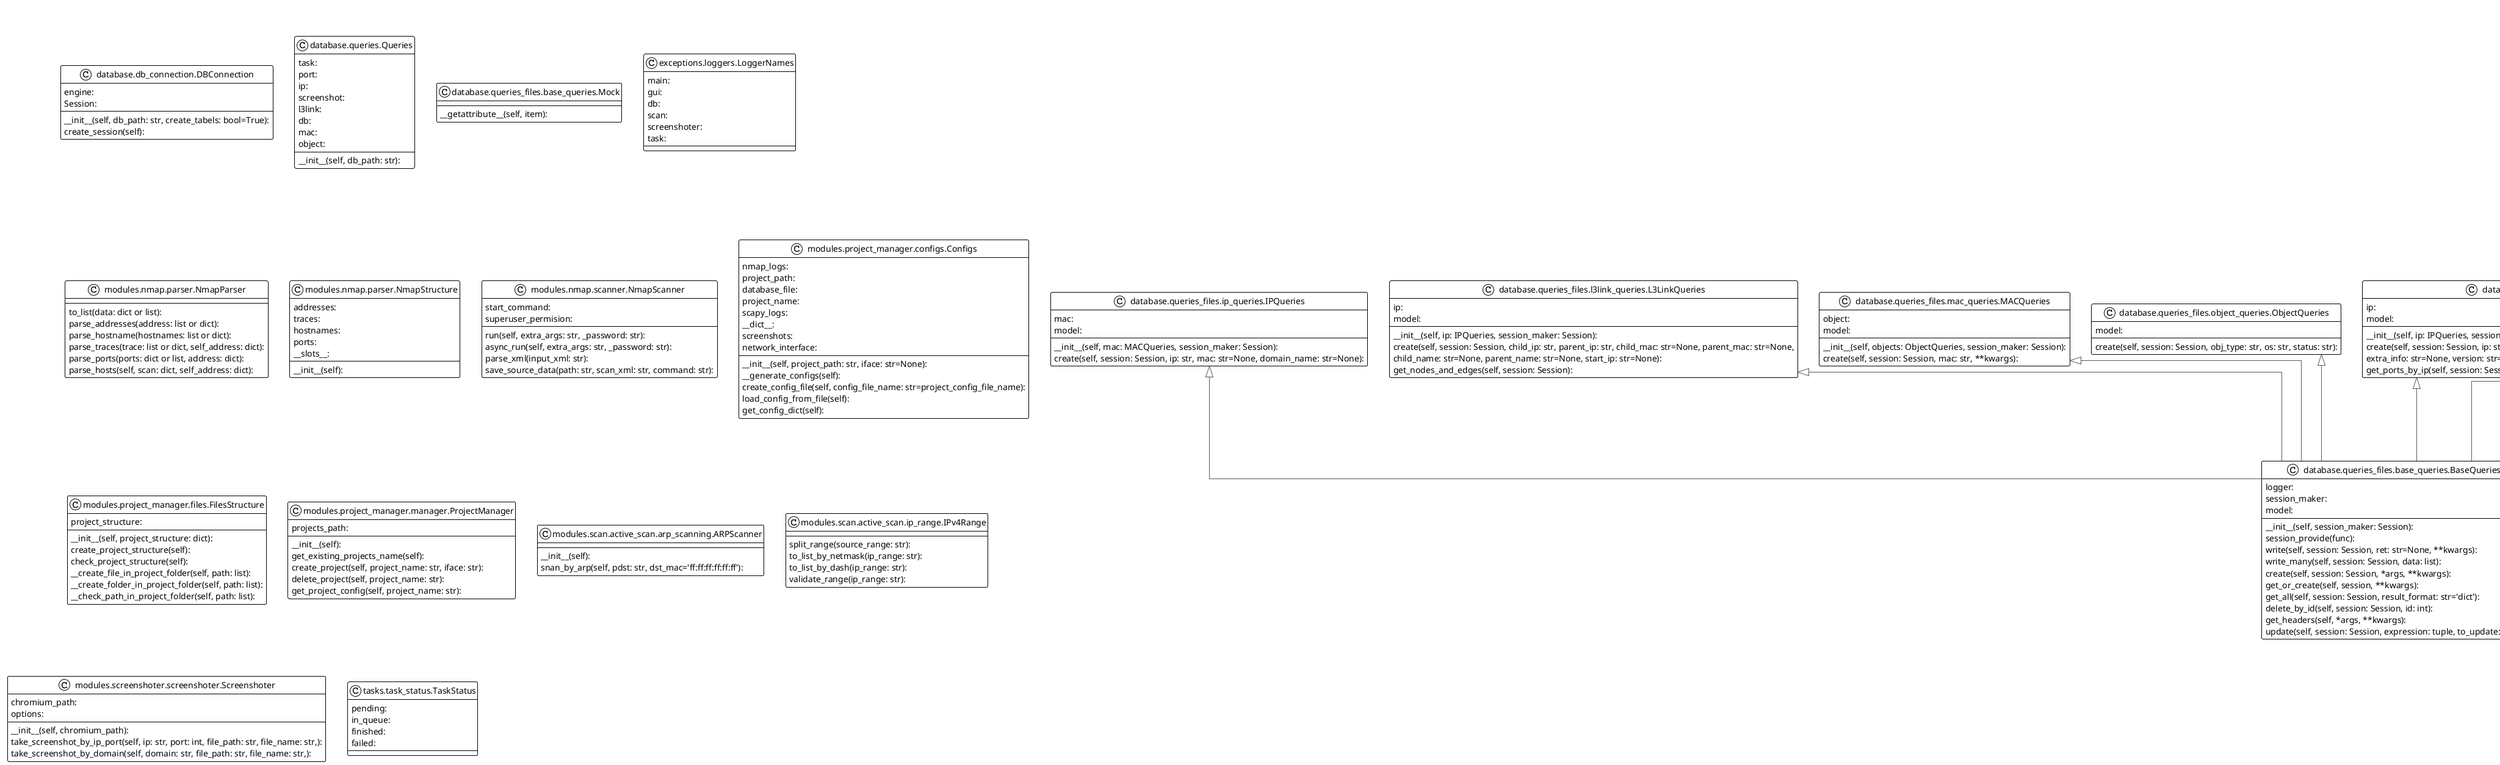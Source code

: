 @startuml

!theme plain
top to bottom direction
skinparam linetype ortho

class ABC
class Base
class Exception
class Timer
class node44 as "database.db_connection.DBConnection" {
   engine: 
   Session: 
   __init__(self, db_path: str, create_tabels: bool=True): 
   create_session(self): 
}
class node21 as "database.models.BaseModel" {
   logger: 
   __eq__(self, other): 
   to_dict(self): 
}
class node27 as "database.models.IP" {
   __tablename__: 
   id: 
   mac: 
   _mac: 
   ip: 
   domain_name: 
   _host_ip: 
   to_dict(self): 
}
class node30 as "database.models.L3Link" {
   __tablename__: 
   id: 
   child_ip: 
   _child_ip: 
   parent_ip: 
   _parent_ip: 
   to_dict(self): 
}
class node56 as "database.models.MAC" {
   __tablename__: 
   id: 
   mac: 
   object: 
   _obj: 
   _ip: 
   to_dict(self): 
}
class node45 as "database.models.Object" {
   __tablename__: 
   id: 
   object_type: 
   os: 
   status: 
   _mac: 
}
class node54 as "database.models.Port" {
   __tablename__: 
   id: 
   ip: 
   _ip: 
   _screenshot: 
   port: 
   service_name: 
   state: 
   product: 
   extra_info: 
   version: 
   os_type: 
   cpe: 
   to_dict(self): 
}
class node23 as "database.models.Screenshot" {
   __tablename__: 
   id: 
   port: 
   _port: 
   screenshot_path: 
   task: 
   _task: 
   domain: 
   to_dict(self): 
}
class node43 as "database.models.Task" {
   __tablename__: 
   id: 
   status: 
   created: 
   started: 
   finished: 
   params: 
   comment: 
}
class node46 as "database.queries.Queries" {
   task: 
   port: 
   ip: 
   screenshot: 
   l3link: 
   db: 
   mac: 
   object: 
   __init__(self, db_path: str): 
}
class node20 as "database.queries_files.base_queries.BaseQueries" {
   logger: 
   session_maker: 
   model: 
   __init__(self, session_maker: Session): 
   session_provide(func): 
   write(self, session: Session, ret: str=None, **kwargs): 
   write_many(self, session: Session, data: list): 
   create(self, session: Session, *args, **kwargs): 
   get_or_create(self, session, **kwargs): 
   get_all(self, session: Session, result_format: str='dict'): 
   delete_by_id(self, session: Session, id: int): 
   get_headers(self, *args, **kwargs): 
   update(self, session: Session, expression: tuple, to_update: dict): 
}
class node1 as "database.queries_files.base_queries.Mock" {
   __getattribute__(self, item): 
}
class node5 as "database.queries_files.ip_queries.IPQueries" {
   mac: 
   model: 
   __init__(self, mac: MACQueries, session_maker: Session): 
   create(self, session: Session, ip: str, mac: str=None, domain_name: str=None): 
}
class node11 as "database.queries_files.l3link_queries.L3LinkQueries" {
   ip: 
   model: 
   __init__(self, ip: IPQueries, session_maker: Session): 
   create(self, session: Session, child_ip: str, parent_ip: str, child_mac: str=None, parent_mac: str=None,
                         child_name: str=None, parent_name: str=None, start_ip: str=None): 
   get_nodes_and_edges(self, session: Session): 
}
class node33 as "database.queries_files.mac_queries.MACQueries" {
   object: 
   model: 
   __init__(self, objects: ObjectQueries, session_maker: Session): 
   create(self, session: Session, mac: str, **kwargs): 
}
class node3 as "database.queries_files.object_queries.ObjectQueries" {
   model: 
   create(self, session: Session, obj_type: str, os: str, status: str): 
}
class node36 as "database.queries_files.port_queries.PortQueries" {
   ip: 
   model: 
   __init__(self, ip: IPQueries, session_maker: Session): 
   create(self, session: Session, ip: str, port: int, mac: str=None, service: str=None, product: str=None,
                         extra_info: str=None, version: str=None, os_type: str=None, cpe: str=None, state: str=None, **kwargs): 
   get_ports_by_ip(self, session: Session, ip_id: int): 
}
class node48 as "database.queries_files.screenshot_queries.ScreenshotQueries" {
   task: 
   port: 
   model: 
   __init__(self, task: TaskQueries, port: PortQueries, session_maker: Session): 
   create(self, session: Session, path: str, task_id: int, ip: str=None, port: int=None, domain: str=None): 
}
class node25 as "database.queries_files.task_queries.TaskQueries" {
   model: 
   create(self, session: Session, status: str, params: dict): 
   set_pending_status(self, session: Session, index: int): 
   set_finished_status(self, session: Session, index: int): 
   set_failed_status(self, session: Session, index: int, error_message: str): 
   get_last_finished_tasks(self, session: Session, interval: int): 
   get_not_finished_tasks(self, session: Session): 
}
class node8 as "exceptions.loggers.LoggerNames" {
   main: 
   gui: 
   db: 
   scan: 
   screenshoter: 
   task: 
}
class node49 as "exceptions.screenshoter_exceptions.ConnectionError" {
   message: 
   __init__(self, url: str, message: str): 
}
class node6 as "exceptions.snanners_exceptions.NmapCommandError" {
   message: 
   __init__(self, message: str): 
}
class node42 as "exceptions.snanners_exceptions.NmapParserError" {
   message: 
   __init__(self): 
}
class node22 as "exceptions.snanners_exceptions.NmapSaverError" {
   message: 
   __init__(self, filepath: str): 
}
class node17 as "modules.abstract_module.AbstractModule" {
   execute_async(self, *args, **kwargs): 
   execute(self, *args, **kwargs): 
}
class node4 as "modules.nmap.module.NmapModule" {
   parser: 
   scanner: 
   __init__(self): 
   execute(self, iface: str): 
   execute_async(self, iface: str): 
}
class node19 as "modules.nmap.parser.NmapParser" {
   to_list(data: dict or list): 
   parse_addresses(address: list or dict): 
   parse_hostname(hostnames: list or dict): 
   parse_traces(trace: list or dict, self_address: dict): 
   parse_ports(ports: dict or list, address: dict): 
   parse_hosts(self, scan: dict, self_address: dict): 
}
class node40 as "modules.nmap.parser.NmapStructure" {
   addresses: 
   traces: 
   hostnames: 
   ports: 
   __slots__: 
   __init__(self): 
}
class node28 as "modules.nmap.scanner.NmapScanner" {
   start_command: 
   superuser_permision: 
   run(self, extra_args: str, _password: str): 
   async_run(self, extra_args: str, _password: str): 
   parse_xml(input_xml: str): 
   save_source_data(path: str, scan_xml: str, command: str): 
}
class node57 as "modules.project_manager.configs.Configs" {
   nmap_logs: 
   project_path: 
   database_file: 
   project_name: 
   scapy_logs: 
   __dict__: 
   screenshots: 
   network_interface: 
   __init__(self, project_path: str, iface: str=None): 
   __generate_configs(self): 
   create_config_file(self, config_file_name: str=project_config_file_name): 
   load_config_from_file(self): 
   get_config_dict(self): 
}
class node59 as "modules.project_manager.files.FilesStructure" {
   project_structure: 
   __init__(self, project_structure: dict): 
   create_project_structure(self): 
   check_project_structure(self): 
   __create_file_in_project_folder(self, path: list): 
   __create_folder_in_project_folder(self, path: list): 
   __check_path_in_project_folder(self, path: list): 
}
class node39 as "modules.project_manager.manager.ProjectManager" {
   projects_path: 
   __init__(self): 
   get_existing_projects_name(self): 
   create_project(self, project_name: str, iface: str): 
   delete_project(self, project_name: str): 
   get_project_config(self, project_name: str): 
}
class node35 as "modules.scan.active_scan.arp_scanning.ARPScanner" {
   __init__(self): 
   snan_by_arp(self, pdst: str, dst_mac='ff:ff:ff:ff:ff:ff'): 
}
class node52 as "modules.scan.active_scan.ip_range.IPv4Range" {
   split_range(source_range: str): 
   to_list_by_netmask(ip_range: str): 
   to_list_by_dash(ip_range: str): 
   validate_range(ip_range: str): 
}
class node15 as "modules.screenshoter.screenshoter.Screenshoter" {
   chromium_path: 
   options: 
   __init__(self, chromium_path): 
   take_screenshot_by_ip_port(self, ip: str, port: int, file_path: str, file_name: str,): 
   take_screenshot_by_domain(self, domain: str, file_path: str, file_name: str,): 
}
class node24 as "modules.sniffing.arp_sniffer.ARPSniffer" {
   __init__(self, iface: str): 
   parse_packet(pkt: Packet): 
   parse_packets_list(self, pkt_list: PacketList): 
   is_packet_type(pkt: Packet): 
}
class node32 as "modules.sniffing.base_sniffer.Sniffer" {
   iface: 
   sniffer: 
   logger: 
   __init__(self, iface: str, **kwargs): 
   execute(self, timeout: float): 
   execute_async(self, timeout: float): 
   start_sniffing(self): 
   stop_sniffing(self): 
   parse_packets_list(self, pkt_list: PacketList): 
   _parse_packet_list(self, pkt_list: PacketList): 
   read_pcap(path: str): 
   save_sniffing_as_pcap(self, path: str, pkt_list: PacketList, append: bool=True): 
   is_packet_type(pkt: Packet): 
   parse_packet(self, pkt: Packet): 
}
class node26 as "modules.sniffing.llmnr_sniffer.LLMNRSniffer" {
   __init__(self, iface: str): 
   parse_packet(pkt: Packet): 
   parse_packets_list(self, pkt_list: PacketList): 
   is_packet_type(pkt: Packet): 
}
class node29 as "modules.sniffing.netbios_sniffer.NetBOISSniffer" {
   __init__(self, iface: str): 
   parse_packet(pkt: Packet): 
   parse_packets_list(self, pkt_list: PacketList): 
   is_packet_type(pkt: Packet): 
}
class node9 as "modules.sniffing.tcp_sniffer.TCPSniffer" {
   __init__(self, iface: str): 
   parse_packet(pkt: Packet): 
   parse_packets_list(self, pkt_list: PacketList): 
   is_packet_type(pkt: Packet): 
}
class node12 as "routes.api.base_web_view.BaseView" {
   endpoint: 
   queries_path: 
   __init__(self, path: str): 
   route(method, path): 
   create_from_table(self, request: Request): 
   create(self, request: Request): 
   delete_by_id(self, request: Request): 
   update(self, request: Request): 
   update_from_table(self, request: Request): 
   get_all(self, request: Request): 
   get_db_queries(self, request: Request): 
}
class node34 as "routes.api.ip.IPView" {
   endpoint: 
   queries_path: 
}
class node53 as "routes.api.l3link.L3LinkView" {
   endpoint: 
   queries_path: 
   get_nodes_and_edges(self, request: Request): 
}
class node18 as "routes.api.mac.MACView" {
   endpoint: 
   queries_path: 
}
class node13 as "routes.api.object.ObjectView" {
   endpoint: 
   queries_path: 
}
class node7 as "routes.api.port.PortView" {
   endpoint: 
   queries_path: 
   get_port_by_ip(self, request: Request): 
   get_port_like_ip(self, request: Request): 
}
class node55 as "routes.api.project.ProjectView" {
   endpoint: 
   queries_path: 
   create_from_table(self, request: Request): 
   create(self, request: Request): 
   delete_by_id(self, request: Request): 
   update(self, request: Request): 
   get_all(self, request: Request): 
   set_project(self, request: Request): 
   set_project_data_to_session(self, session: Session, project_name: str, app: Application): 
}
class node58 as "routes.api.screenshot.ScreenshotView" {
   endpoint: 
   queries_path: 
}
class node31 as "routes.api.task.TaskView" {
   endpoint: 
   queries_path: 
   tasks: 
   create(self, request: Request): 
   get_all(self, request: Request): 
   get_last_finished(self, request: Request): 
}
class node16 as "tasks.base_task.BaseTask" {
   _task_func(self, *args, **kwargs): 
   _write_result_to_db(self, *args, **kwargs): 
   execute(self, db: Queries, task_id: int, *args, **kwargs): 
}
class node50 as "tasks.nmap_logs_task.NmapLogTask" {
   _task_func(self, xml_log: str, **kwargs): 
}
class node41 as "tasks.nmap_scan_task.NmapScanTask" {
   _task_func(self, command: str, _password: str, **kwargs): 
   _write_result_to_db(self, db: Queries, result: list, iface:str, **kwargs): 
}
class node47 as "tasks.scapy_scan_task.ScapyScanTask" {
   task_type: 
   _task_func(iface: str, timeout: float): 
   _write_result_to_db(self, db: Queries, result: list, iface: str, *args, **kwargs): 
}
class node2 as "tasks.screenshot_task.ScreenshotTask" {
   task_type: 
   _task_func(ip: str, port: int, file_path: str, file_name: str, with_params: bool): 
   _write_result_to_db(self, db: Queries, task_id: int, params: dict, *args, **kwargs): 
}
class node10 as "tasks.task_status.TaskStatus" {
   pending: 
   in_queue: 
   finished: 
   failed: 
}
class node51 as "tools.timer.RepeatTimer" {
   name: 
   instances: 
   __init__(self, name, *args, **kwargs): 
   run(self): 
   cancel_timer_by_name(cls, name: str): 
}

node27     ^-[#595959,plain]-  Base      
node27     ^-[#595959,plain]-  node21    
node30     ^-[#595959,plain]-  Base      
node30     ^-[#595959,plain]-  node21    
node56     ^-[#595959,plain]-  Base      
node56     ^-[#595959,plain]-  node21    
node45     ^-[#595959,plain]-  Base      
node45     ^-[#595959,plain]-  node21    
node54     ^-[#595959,plain]-  Base      
node54     ^-[#595959,plain]-  node21    
node23     ^-[#595959,plain]-  Base      
node23     ^-[#595959,plain]-  node21    
node43     ^-[#595959,plain]-  Base      
node43     ^-[#595959,plain]-  node21    
node20     ^-[#595959,plain]-  ABC       
node5      ^-[#595959,plain]-  node20    
node11     ^-[#595959,plain]-  node20    
node33     ^-[#595959,plain]-  node20    
node3      ^-[#595959,plain]-  node20    
node36     ^-[#595959,plain]-  node20    
node48     ^-[#595959,plain]-  node20    
node25     ^-[#595959,plain]-  node20    
node49     ^-[#595959,plain]-  Exception 
node6      ^-[#595959,plain]-  Exception 
node42     ^-[#595959,plain]-  Exception 
node22     ^-[#595959,plain]-  Exception 
node17     ^-[#595959,plain]-  ABC       
node4      ^-[#595959,plain]-  node17    
node24     ^-[#595959,plain]-  node32    
node32     ^-[#595959,plain]-  node17    
node26     ^-[#595959,plain]-  node32    
node29     ^-[#595959,plain]-  node32    
node9      ^-[#595959,plain]-  node32    
node12     ^-[#595959,plain]-  ABC       
node34     ^-[#595959,plain]-  node12    
node53     ^-[#595959,plain]-  node12    
node18     ^-[#595959,plain]-  node12    
node13     ^-[#595959,plain]-  node12    
node7      ^-[#595959,plain]-  node12    
node55     ^-[#595959,plain]-  node12    
node58     ^-[#595959,plain]-  node12    
node31     ^-[#595959,plain]-  node12    
node16     ^-[#595959,plain]-  ABC       
node50     ^-[#595959,plain]-  node41    
node41     ^-[#595959,plain]-  node16    
node47     ^-[#595959,plain]-  node16    
node2      ^-[#595959,plain]-  node16    
node51     ^-[#595959,plain]-  Timer     
@enduml
